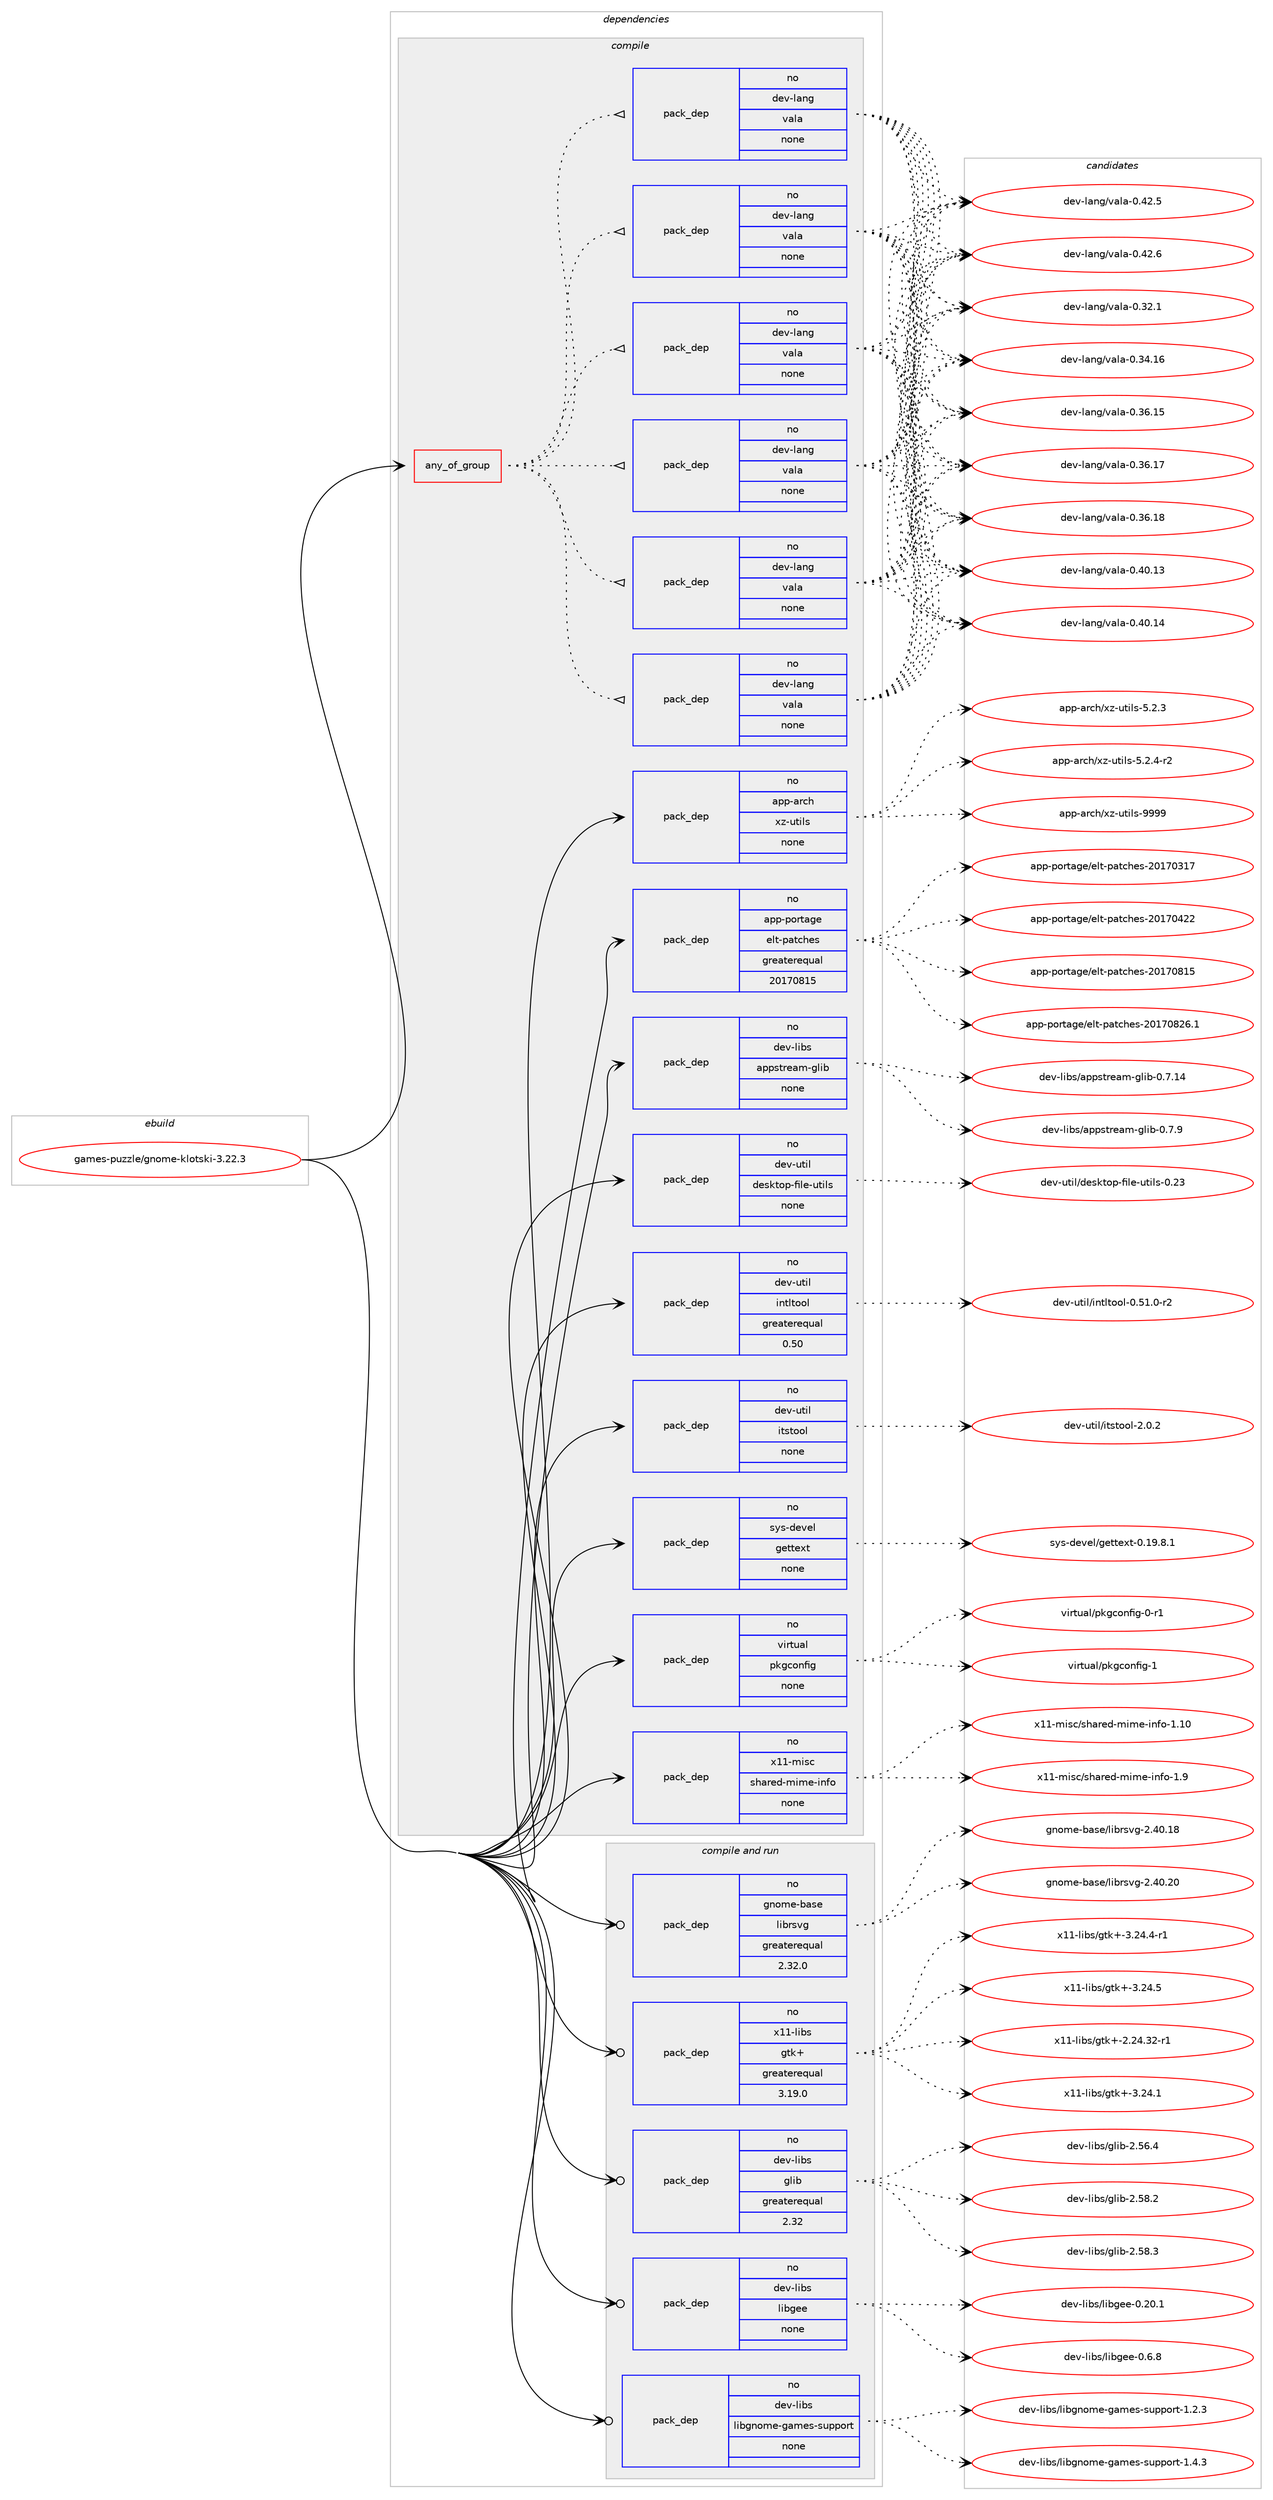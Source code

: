digraph prolog {

# *************
# Graph options
# *************

newrank=true;
concentrate=true;
compound=true;
graph [rankdir=LR,fontname=Helvetica,fontsize=10,ranksep=1.5];#, ranksep=2.5, nodesep=0.2];
edge  [arrowhead=vee];
node  [fontname=Helvetica,fontsize=10];

# **********
# The ebuild
# **********

subgraph cluster_leftcol {
color=gray;
rank=same;
label=<<i>ebuild</i>>;
id [label="games-puzzle/gnome-klotski-3.22.3", color=red, width=4, href="../games-puzzle/gnome-klotski-3.22.3.svg"];
}

# ****************
# The dependencies
# ****************

subgraph cluster_midcol {
color=gray;
label=<<i>dependencies</i>>;
subgraph cluster_compile {
fillcolor="#eeeeee";
style=filled;
label=<<i>compile</i>>;
subgraph any23459 {
dependency1559096 [label=<<TABLE BORDER="0" CELLBORDER="1" CELLSPACING="0" CELLPADDING="4"><TR><TD CELLPADDING="10">any_of_group</TD></TR></TABLE>>, shape=none, color=red];subgraph pack1108131 {
dependency1559097 [label=<<TABLE BORDER="0" CELLBORDER="1" CELLSPACING="0" CELLPADDING="4" WIDTH="220"><TR><TD ROWSPAN="6" CELLPADDING="30">pack_dep</TD></TR><TR><TD WIDTH="110">no</TD></TR><TR><TD>dev-lang</TD></TR><TR><TD>vala</TD></TR><TR><TD>none</TD></TR><TR><TD></TD></TR></TABLE>>, shape=none, color=blue];
}
dependency1559096:e -> dependency1559097:w [weight=20,style="dotted",arrowhead="oinv"];
subgraph pack1108132 {
dependency1559098 [label=<<TABLE BORDER="0" CELLBORDER="1" CELLSPACING="0" CELLPADDING="4" WIDTH="220"><TR><TD ROWSPAN="6" CELLPADDING="30">pack_dep</TD></TR><TR><TD WIDTH="110">no</TD></TR><TR><TD>dev-lang</TD></TR><TR><TD>vala</TD></TR><TR><TD>none</TD></TR><TR><TD></TD></TR></TABLE>>, shape=none, color=blue];
}
dependency1559096:e -> dependency1559098:w [weight=20,style="dotted",arrowhead="oinv"];
subgraph pack1108133 {
dependency1559099 [label=<<TABLE BORDER="0" CELLBORDER="1" CELLSPACING="0" CELLPADDING="4" WIDTH="220"><TR><TD ROWSPAN="6" CELLPADDING="30">pack_dep</TD></TR><TR><TD WIDTH="110">no</TD></TR><TR><TD>dev-lang</TD></TR><TR><TD>vala</TD></TR><TR><TD>none</TD></TR><TR><TD></TD></TR></TABLE>>, shape=none, color=blue];
}
dependency1559096:e -> dependency1559099:w [weight=20,style="dotted",arrowhead="oinv"];
subgraph pack1108134 {
dependency1559100 [label=<<TABLE BORDER="0" CELLBORDER="1" CELLSPACING="0" CELLPADDING="4" WIDTH="220"><TR><TD ROWSPAN="6" CELLPADDING="30">pack_dep</TD></TR><TR><TD WIDTH="110">no</TD></TR><TR><TD>dev-lang</TD></TR><TR><TD>vala</TD></TR><TR><TD>none</TD></TR><TR><TD></TD></TR></TABLE>>, shape=none, color=blue];
}
dependency1559096:e -> dependency1559100:w [weight=20,style="dotted",arrowhead="oinv"];
subgraph pack1108135 {
dependency1559101 [label=<<TABLE BORDER="0" CELLBORDER="1" CELLSPACING="0" CELLPADDING="4" WIDTH="220"><TR><TD ROWSPAN="6" CELLPADDING="30">pack_dep</TD></TR><TR><TD WIDTH="110">no</TD></TR><TR><TD>dev-lang</TD></TR><TR><TD>vala</TD></TR><TR><TD>none</TD></TR><TR><TD></TD></TR></TABLE>>, shape=none, color=blue];
}
dependency1559096:e -> dependency1559101:w [weight=20,style="dotted",arrowhead="oinv"];
subgraph pack1108136 {
dependency1559102 [label=<<TABLE BORDER="0" CELLBORDER="1" CELLSPACING="0" CELLPADDING="4" WIDTH="220"><TR><TD ROWSPAN="6" CELLPADDING="30">pack_dep</TD></TR><TR><TD WIDTH="110">no</TD></TR><TR><TD>dev-lang</TD></TR><TR><TD>vala</TD></TR><TR><TD>none</TD></TR><TR><TD></TD></TR></TABLE>>, shape=none, color=blue];
}
dependency1559096:e -> dependency1559102:w [weight=20,style="dotted",arrowhead="oinv"];
}
id:e -> dependency1559096:w [weight=20,style="solid",arrowhead="vee"];
subgraph pack1108137 {
dependency1559103 [label=<<TABLE BORDER="0" CELLBORDER="1" CELLSPACING="0" CELLPADDING="4" WIDTH="220"><TR><TD ROWSPAN="6" CELLPADDING="30">pack_dep</TD></TR><TR><TD WIDTH="110">no</TD></TR><TR><TD>app-arch</TD></TR><TR><TD>xz-utils</TD></TR><TR><TD>none</TD></TR><TR><TD></TD></TR></TABLE>>, shape=none, color=blue];
}
id:e -> dependency1559103:w [weight=20,style="solid",arrowhead="vee"];
subgraph pack1108138 {
dependency1559104 [label=<<TABLE BORDER="0" CELLBORDER="1" CELLSPACING="0" CELLPADDING="4" WIDTH="220"><TR><TD ROWSPAN="6" CELLPADDING="30">pack_dep</TD></TR><TR><TD WIDTH="110">no</TD></TR><TR><TD>app-portage</TD></TR><TR><TD>elt-patches</TD></TR><TR><TD>greaterequal</TD></TR><TR><TD>20170815</TD></TR></TABLE>>, shape=none, color=blue];
}
id:e -> dependency1559104:w [weight=20,style="solid",arrowhead="vee"];
subgraph pack1108139 {
dependency1559105 [label=<<TABLE BORDER="0" CELLBORDER="1" CELLSPACING="0" CELLPADDING="4" WIDTH="220"><TR><TD ROWSPAN="6" CELLPADDING="30">pack_dep</TD></TR><TR><TD WIDTH="110">no</TD></TR><TR><TD>dev-libs</TD></TR><TR><TD>appstream-glib</TD></TR><TR><TD>none</TD></TR><TR><TD></TD></TR></TABLE>>, shape=none, color=blue];
}
id:e -> dependency1559105:w [weight=20,style="solid",arrowhead="vee"];
subgraph pack1108140 {
dependency1559106 [label=<<TABLE BORDER="0" CELLBORDER="1" CELLSPACING="0" CELLPADDING="4" WIDTH="220"><TR><TD ROWSPAN="6" CELLPADDING="30">pack_dep</TD></TR><TR><TD WIDTH="110">no</TD></TR><TR><TD>dev-util</TD></TR><TR><TD>desktop-file-utils</TD></TR><TR><TD>none</TD></TR><TR><TD></TD></TR></TABLE>>, shape=none, color=blue];
}
id:e -> dependency1559106:w [weight=20,style="solid",arrowhead="vee"];
subgraph pack1108141 {
dependency1559107 [label=<<TABLE BORDER="0" CELLBORDER="1" CELLSPACING="0" CELLPADDING="4" WIDTH="220"><TR><TD ROWSPAN="6" CELLPADDING="30">pack_dep</TD></TR><TR><TD WIDTH="110">no</TD></TR><TR><TD>dev-util</TD></TR><TR><TD>intltool</TD></TR><TR><TD>greaterequal</TD></TR><TR><TD>0.50</TD></TR></TABLE>>, shape=none, color=blue];
}
id:e -> dependency1559107:w [weight=20,style="solid",arrowhead="vee"];
subgraph pack1108142 {
dependency1559108 [label=<<TABLE BORDER="0" CELLBORDER="1" CELLSPACING="0" CELLPADDING="4" WIDTH="220"><TR><TD ROWSPAN="6" CELLPADDING="30">pack_dep</TD></TR><TR><TD WIDTH="110">no</TD></TR><TR><TD>dev-util</TD></TR><TR><TD>itstool</TD></TR><TR><TD>none</TD></TR><TR><TD></TD></TR></TABLE>>, shape=none, color=blue];
}
id:e -> dependency1559108:w [weight=20,style="solid",arrowhead="vee"];
subgraph pack1108143 {
dependency1559109 [label=<<TABLE BORDER="0" CELLBORDER="1" CELLSPACING="0" CELLPADDING="4" WIDTH="220"><TR><TD ROWSPAN="6" CELLPADDING="30">pack_dep</TD></TR><TR><TD WIDTH="110">no</TD></TR><TR><TD>sys-devel</TD></TR><TR><TD>gettext</TD></TR><TR><TD>none</TD></TR><TR><TD></TD></TR></TABLE>>, shape=none, color=blue];
}
id:e -> dependency1559109:w [weight=20,style="solid",arrowhead="vee"];
subgraph pack1108144 {
dependency1559110 [label=<<TABLE BORDER="0" CELLBORDER="1" CELLSPACING="0" CELLPADDING="4" WIDTH="220"><TR><TD ROWSPAN="6" CELLPADDING="30">pack_dep</TD></TR><TR><TD WIDTH="110">no</TD></TR><TR><TD>virtual</TD></TR><TR><TD>pkgconfig</TD></TR><TR><TD>none</TD></TR><TR><TD></TD></TR></TABLE>>, shape=none, color=blue];
}
id:e -> dependency1559110:w [weight=20,style="solid",arrowhead="vee"];
subgraph pack1108145 {
dependency1559111 [label=<<TABLE BORDER="0" CELLBORDER="1" CELLSPACING="0" CELLPADDING="4" WIDTH="220"><TR><TD ROWSPAN="6" CELLPADDING="30">pack_dep</TD></TR><TR><TD WIDTH="110">no</TD></TR><TR><TD>x11-misc</TD></TR><TR><TD>shared-mime-info</TD></TR><TR><TD>none</TD></TR><TR><TD></TD></TR></TABLE>>, shape=none, color=blue];
}
id:e -> dependency1559111:w [weight=20,style="solid",arrowhead="vee"];
}
subgraph cluster_compileandrun {
fillcolor="#eeeeee";
style=filled;
label=<<i>compile and run</i>>;
subgraph pack1108146 {
dependency1559112 [label=<<TABLE BORDER="0" CELLBORDER="1" CELLSPACING="0" CELLPADDING="4" WIDTH="220"><TR><TD ROWSPAN="6" CELLPADDING="30">pack_dep</TD></TR><TR><TD WIDTH="110">no</TD></TR><TR><TD>dev-libs</TD></TR><TR><TD>glib</TD></TR><TR><TD>greaterequal</TD></TR><TR><TD>2.32</TD></TR></TABLE>>, shape=none, color=blue];
}
id:e -> dependency1559112:w [weight=20,style="solid",arrowhead="odotvee"];
subgraph pack1108147 {
dependency1559113 [label=<<TABLE BORDER="0" CELLBORDER="1" CELLSPACING="0" CELLPADDING="4" WIDTH="220"><TR><TD ROWSPAN="6" CELLPADDING="30">pack_dep</TD></TR><TR><TD WIDTH="110">no</TD></TR><TR><TD>dev-libs</TD></TR><TR><TD>libgee</TD></TR><TR><TD>none</TD></TR><TR><TD></TD></TR></TABLE>>, shape=none, color=blue];
}
id:e -> dependency1559113:w [weight=20,style="solid",arrowhead="odotvee"];
subgraph pack1108148 {
dependency1559114 [label=<<TABLE BORDER="0" CELLBORDER="1" CELLSPACING="0" CELLPADDING="4" WIDTH="220"><TR><TD ROWSPAN="6" CELLPADDING="30">pack_dep</TD></TR><TR><TD WIDTH="110">no</TD></TR><TR><TD>dev-libs</TD></TR><TR><TD>libgnome-games-support</TD></TR><TR><TD>none</TD></TR><TR><TD></TD></TR></TABLE>>, shape=none, color=blue];
}
id:e -> dependency1559114:w [weight=20,style="solid",arrowhead="odotvee"];
subgraph pack1108149 {
dependency1559115 [label=<<TABLE BORDER="0" CELLBORDER="1" CELLSPACING="0" CELLPADDING="4" WIDTH="220"><TR><TD ROWSPAN="6" CELLPADDING="30">pack_dep</TD></TR><TR><TD WIDTH="110">no</TD></TR><TR><TD>gnome-base</TD></TR><TR><TD>librsvg</TD></TR><TR><TD>greaterequal</TD></TR><TR><TD>2.32.0</TD></TR></TABLE>>, shape=none, color=blue];
}
id:e -> dependency1559115:w [weight=20,style="solid",arrowhead="odotvee"];
subgraph pack1108150 {
dependency1559116 [label=<<TABLE BORDER="0" CELLBORDER="1" CELLSPACING="0" CELLPADDING="4" WIDTH="220"><TR><TD ROWSPAN="6" CELLPADDING="30">pack_dep</TD></TR><TR><TD WIDTH="110">no</TD></TR><TR><TD>x11-libs</TD></TR><TR><TD>gtk+</TD></TR><TR><TD>greaterequal</TD></TR><TR><TD>3.19.0</TD></TR></TABLE>>, shape=none, color=blue];
}
id:e -> dependency1559116:w [weight=20,style="solid",arrowhead="odotvee"];
}
subgraph cluster_run {
fillcolor="#eeeeee";
style=filled;
label=<<i>run</i>>;
}
}

# **************
# The candidates
# **************

subgraph cluster_choices {
rank=same;
color=gray;
label=<<i>candidates</i>>;

subgraph choice1108131 {
color=black;
nodesep=1;
choice100101118451089711010347118971089745484651504649 [label="dev-lang/vala-0.32.1", color=red, width=4,href="../dev-lang/vala-0.32.1.svg"];
choice10010111845108971101034711897108974548465152464954 [label="dev-lang/vala-0.34.16", color=red, width=4,href="../dev-lang/vala-0.34.16.svg"];
choice10010111845108971101034711897108974548465154464953 [label="dev-lang/vala-0.36.15", color=red, width=4,href="../dev-lang/vala-0.36.15.svg"];
choice10010111845108971101034711897108974548465154464955 [label="dev-lang/vala-0.36.17", color=red, width=4,href="../dev-lang/vala-0.36.17.svg"];
choice10010111845108971101034711897108974548465154464956 [label="dev-lang/vala-0.36.18", color=red, width=4,href="../dev-lang/vala-0.36.18.svg"];
choice10010111845108971101034711897108974548465248464951 [label="dev-lang/vala-0.40.13", color=red, width=4,href="../dev-lang/vala-0.40.13.svg"];
choice10010111845108971101034711897108974548465248464952 [label="dev-lang/vala-0.40.14", color=red, width=4,href="../dev-lang/vala-0.40.14.svg"];
choice100101118451089711010347118971089745484652504653 [label="dev-lang/vala-0.42.5", color=red, width=4,href="../dev-lang/vala-0.42.5.svg"];
choice100101118451089711010347118971089745484652504654 [label="dev-lang/vala-0.42.6", color=red, width=4,href="../dev-lang/vala-0.42.6.svg"];
dependency1559097:e -> choice100101118451089711010347118971089745484651504649:w [style=dotted,weight="100"];
dependency1559097:e -> choice10010111845108971101034711897108974548465152464954:w [style=dotted,weight="100"];
dependency1559097:e -> choice10010111845108971101034711897108974548465154464953:w [style=dotted,weight="100"];
dependency1559097:e -> choice10010111845108971101034711897108974548465154464955:w [style=dotted,weight="100"];
dependency1559097:e -> choice10010111845108971101034711897108974548465154464956:w [style=dotted,weight="100"];
dependency1559097:e -> choice10010111845108971101034711897108974548465248464951:w [style=dotted,weight="100"];
dependency1559097:e -> choice10010111845108971101034711897108974548465248464952:w [style=dotted,weight="100"];
dependency1559097:e -> choice100101118451089711010347118971089745484652504653:w [style=dotted,weight="100"];
dependency1559097:e -> choice100101118451089711010347118971089745484652504654:w [style=dotted,weight="100"];
}
subgraph choice1108132 {
color=black;
nodesep=1;
choice100101118451089711010347118971089745484651504649 [label="dev-lang/vala-0.32.1", color=red, width=4,href="../dev-lang/vala-0.32.1.svg"];
choice10010111845108971101034711897108974548465152464954 [label="dev-lang/vala-0.34.16", color=red, width=4,href="../dev-lang/vala-0.34.16.svg"];
choice10010111845108971101034711897108974548465154464953 [label="dev-lang/vala-0.36.15", color=red, width=4,href="../dev-lang/vala-0.36.15.svg"];
choice10010111845108971101034711897108974548465154464955 [label="dev-lang/vala-0.36.17", color=red, width=4,href="../dev-lang/vala-0.36.17.svg"];
choice10010111845108971101034711897108974548465154464956 [label="dev-lang/vala-0.36.18", color=red, width=4,href="../dev-lang/vala-0.36.18.svg"];
choice10010111845108971101034711897108974548465248464951 [label="dev-lang/vala-0.40.13", color=red, width=4,href="../dev-lang/vala-0.40.13.svg"];
choice10010111845108971101034711897108974548465248464952 [label="dev-lang/vala-0.40.14", color=red, width=4,href="../dev-lang/vala-0.40.14.svg"];
choice100101118451089711010347118971089745484652504653 [label="dev-lang/vala-0.42.5", color=red, width=4,href="../dev-lang/vala-0.42.5.svg"];
choice100101118451089711010347118971089745484652504654 [label="dev-lang/vala-0.42.6", color=red, width=4,href="../dev-lang/vala-0.42.6.svg"];
dependency1559098:e -> choice100101118451089711010347118971089745484651504649:w [style=dotted,weight="100"];
dependency1559098:e -> choice10010111845108971101034711897108974548465152464954:w [style=dotted,weight="100"];
dependency1559098:e -> choice10010111845108971101034711897108974548465154464953:w [style=dotted,weight="100"];
dependency1559098:e -> choice10010111845108971101034711897108974548465154464955:w [style=dotted,weight="100"];
dependency1559098:e -> choice10010111845108971101034711897108974548465154464956:w [style=dotted,weight="100"];
dependency1559098:e -> choice10010111845108971101034711897108974548465248464951:w [style=dotted,weight="100"];
dependency1559098:e -> choice10010111845108971101034711897108974548465248464952:w [style=dotted,weight="100"];
dependency1559098:e -> choice100101118451089711010347118971089745484652504653:w [style=dotted,weight="100"];
dependency1559098:e -> choice100101118451089711010347118971089745484652504654:w [style=dotted,weight="100"];
}
subgraph choice1108133 {
color=black;
nodesep=1;
choice100101118451089711010347118971089745484651504649 [label="dev-lang/vala-0.32.1", color=red, width=4,href="../dev-lang/vala-0.32.1.svg"];
choice10010111845108971101034711897108974548465152464954 [label="dev-lang/vala-0.34.16", color=red, width=4,href="../dev-lang/vala-0.34.16.svg"];
choice10010111845108971101034711897108974548465154464953 [label="dev-lang/vala-0.36.15", color=red, width=4,href="../dev-lang/vala-0.36.15.svg"];
choice10010111845108971101034711897108974548465154464955 [label="dev-lang/vala-0.36.17", color=red, width=4,href="../dev-lang/vala-0.36.17.svg"];
choice10010111845108971101034711897108974548465154464956 [label="dev-lang/vala-0.36.18", color=red, width=4,href="../dev-lang/vala-0.36.18.svg"];
choice10010111845108971101034711897108974548465248464951 [label="dev-lang/vala-0.40.13", color=red, width=4,href="../dev-lang/vala-0.40.13.svg"];
choice10010111845108971101034711897108974548465248464952 [label="dev-lang/vala-0.40.14", color=red, width=4,href="../dev-lang/vala-0.40.14.svg"];
choice100101118451089711010347118971089745484652504653 [label="dev-lang/vala-0.42.5", color=red, width=4,href="../dev-lang/vala-0.42.5.svg"];
choice100101118451089711010347118971089745484652504654 [label="dev-lang/vala-0.42.6", color=red, width=4,href="../dev-lang/vala-0.42.6.svg"];
dependency1559099:e -> choice100101118451089711010347118971089745484651504649:w [style=dotted,weight="100"];
dependency1559099:e -> choice10010111845108971101034711897108974548465152464954:w [style=dotted,weight="100"];
dependency1559099:e -> choice10010111845108971101034711897108974548465154464953:w [style=dotted,weight="100"];
dependency1559099:e -> choice10010111845108971101034711897108974548465154464955:w [style=dotted,weight="100"];
dependency1559099:e -> choice10010111845108971101034711897108974548465154464956:w [style=dotted,weight="100"];
dependency1559099:e -> choice10010111845108971101034711897108974548465248464951:w [style=dotted,weight="100"];
dependency1559099:e -> choice10010111845108971101034711897108974548465248464952:w [style=dotted,weight="100"];
dependency1559099:e -> choice100101118451089711010347118971089745484652504653:w [style=dotted,weight="100"];
dependency1559099:e -> choice100101118451089711010347118971089745484652504654:w [style=dotted,weight="100"];
}
subgraph choice1108134 {
color=black;
nodesep=1;
choice100101118451089711010347118971089745484651504649 [label="dev-lang/vala-0.32.1", color=red, width=4,href="../dev-lang/vala-0.32.1.svg"];
choice10010111845108971101034711897108974548465152464954 [label="dev-lang/vala-0.34.16", color=red, width=4,href="../dev-lang/vala-0.34.16.svg"];
choice10010111845108971101034711897108974548465154464953 [label="dev-lang/vala-0.36.15", color=red, width=4,href="../dev-lang/vala-0.36.15.svg"];
choice10010111845108971101034711897108974548465154464955 [label="dev-lang/vala-0.36.17", color=red, width=4,href="../dev-lang/vala-0.36.17.svg"];
choice10010111845108971101034711897108974548465154464956 [label="dev-lang/vala-0.36.18", color=red, width=4,href="../dev-lang/vala-0.36.18.svg"];
choice10010111845108971101034711897108974548465248464951 [label="dev-lang/vala-0.40.13", color=red, width=4,href="../dev-lang/vala-0.40.13.svg"];
choice10010111845108971101034711897108974548465248464952 [label="dev-lang/vala-0.40.14", color=red, width=4,href="../dev-lang/vala-0.40.14.svg"];
choice100101118451089711010347118971089745484652504653 [label="dev-lang/vala-0.42.5", color=red, width=4,href="../dev-lang/vala-0.42.5.svg"];
choice100101118451089711010347118971089745484652504654 [label="dev-lang/vala-0.42.6", color=red, width=4,href="../dev-lang/vala-0.42.6.svg"];
dependency1559100:e -> choice100101118451089711010347118971089745484651504649:w [style=dotted,weight="100"];
dependency1559100:e -> choice10010111845108971101034711897108974548465152464954:w [style=dotted,weight="100"];
dependency1559100:e -> choice10010111845108971101034711897108974548465154464953:w [style=dotted,weight="100"];
dependency1559100:e -> choice10010111845108971101034711897108974548465154464955:w [style=dotted,weight="100"];
dependency1559100:e -> choice10010111845108971101034711897108974548465154464956:w [style=dotted,weight="100"];
dependency1559100:e -> choice10010111845108971101034711897108974548465248464951:w [style=dotted,weight="100"];
dependency1559100:e -> choice10010111845108971101034711897108974548465248464952:w [style=dotted,weight="100"];
dependency1559100:e -> choice100101118451089711010347118971089745484652504653:w [style=dotted,weight="100"];
dependency1559100:e -> choice100101118451089711010347118971089745484652504654:w [style=dotted,weight="100"];
}
subgraph choice1108135 {
color=black;
nodesep=1;
choice100101118451089711010347118971089745484651504649 [label="dev-lang/vala-0.32.1", color=red, width=4,href="../dev-lang/vala-0.32.1.svg"];
choice10010111845108971101034711897108974548465152464954 [label="dev-lang/vala-0.34.16", color=red, width=4,href="../dev-lang/vala-0.34.16.svg"];
choice10010111845108971101034711897108974548465154464953 [label="dev-lang/vala-0.36.15", color=red, width=4,href="../dev-lang/vala-0.36.15.svg"];
choice10010111845108971101034711897108974548465154464955 [label="dev-lang/vala-0.36.17", color=red, width=4,href="../dev-lang/vala-0.36.17.svg"];
choice10010111845108971101034711897108974548465154464956 [label="dev-lang/vala-0.36.18", color=red, width=4,href="../dev-lang/vala-0.36.18.svg"];
choice10010111845108971101034711897108974548465248464951 [label="dev-lang/vala-0.40.13", color=red, width=4,href="../dev-lang/vala-0.40.13.svg"];
choice10010111845108971101034711897108974548465248464952 [label="dev-lang/vala-0.40.14", color=red, width=4,href="../dev-lang/vala-0.40.14.svg"];
choice100101118451089711010347118971089745484652504653 [label="dev-lang/vala-0.42.5", color=red, width=4,href="../dev-lang/vala-0.42.5.svg"];
choice100101118451089711010347118971089745484652504654 [label="dev-lang/vala-0.42.6", color=red, width=4,href="../dev-lang/vala-0.42.6.svg"];
dependency1559101:e -> choice100101118451089711010347118971089745484651504649:w [style=dotted,weight="100"];
dependency1559101:e -> choice10010111845108971101034711897108974548465152464954:w [style=dotted,weight="100"];
dependency1559101:e -> choice10010111845108971101034711897108974548465154464953:w [style=dotted,weight="100"];
dependency1559101:e -> choice10010111845108971101034711897108974548465154464955:w [style=dotted,weight="100"];
dependency1559101:e -> choice10010111845108971101034711897108974548465154464956:w [style=dotted,weight="100"];
dependency1559101:e -> choice10010111845108971101034711897108974548465248464951:w [style=dotted,weight="100"];
dependency1559101:e -> choice10010111845108971101034711897108974548465248464952:w [style=dotted,weight="100"];
dependency1559101:e -> choice100101118451089711010347118971089745484652504653:w [style=dotted,weight="100"];
dependency1559101:e -> choice100101118451089711010347118971089745484652504654:w [style=dotted,weight="100"];
}
subgraph choice1108136 {
color=black;
nodesep=1;
choice100101118451089711010347118971089745484651504649 [label="dev-lang/vala-0.32.1", color=red, width=4,href="../dev-lang/vala-0.32.1.svg"];
choice10010111845108971101034711897108974548465152464954 [label="dev-lang/vala-0.34.16", color=red, width=4,href="../dev-lang/vala-0.34.16.svg"];
choice10010111845108971101034711897108974548465154464953 [label="dev-lang/vala-0.36.15", color=red, width=4,href="../dev-lang/vala-0.36.15.svg"];
choice10010111845108971101034711897108974548465154464955 [label="dev-lang/vala-0.36.17", color=red, width=4,href="../dev-lang/vala-0.36.17.svg"];
choice10010111845108971101034711897108974548465154464956 [label="dev-lang/vala-0.36.18", color=red, width=4,href="../dev-lang/vala-0.36.18.svg"];
choice10010111845108971101034711897108974548465248464951 [label="dev-lang/vala-0.40.13", color=red, width=4,href="../dev-lang/vala-0.40.13.svg"];
choice10010111845108971101034711897108974548465248464952 [label="dev-lang/vala-0.40.14", color=red, width=4,href="../dev-lang/vala-0.40.14.svg"];
choice100101118451089711010347118971089745484652504653 [label="dev-lang/vala-0.42.5", color=red, width=4,href="../dev-lang/vala-0.42.5.svg"];
choice100101118451089711010347118971089745484652504654 [label="dev-lang/vala-0.42.6", color=red, width=4,href="../dev-lang/vala-0.42.6.svg"];
dependency1559102:e -> choice100101118451089711010347118971089745484651504649:w [style=dotted,weight="100"];
dependency1559102:e -> choice10010111845108971101034711897108974548465152464954:w [style=dotted,weight="100"];
dependency1559102:e -> choice10010111845108971101034711897108974548465154464953:w [style=dotted,weight="100"];
dependency1559102:e -> choice10010111845108971101034711897108974548465154464955:w [style=dotted,weight="100"];
dependency1559102:e -> choice10010111845108971101034711897108974548465154464956:w [style=dotted,weight="100"];
dependency1559102:e -> choice10010111845108971101034711897108974548465248464951:w [style=dotted,weight="100"];
dependency1559102:e -> choice10010111845108971101034711897108974548465248464952:w [style=dotted,weight="100"];
dependency1559102:e -> choice100101118451089711010347118971089745484652504653:w [style=dotted,weight="100"];
dependency1559102:e -> choice100101118451089711010347118971089745484652504654:w [style=dotted,weight="100"];
}
subgraph choice1108137 {
color=black;
nodesep=1;
choice971121124597114991044712012245117116105108115455346504651 [label="app-arch/xz-utils-5.2.3", color=red, width=4,href="../app-arch/xz-utils-5.2.3.svg"];
choice9711211245971149910447120122451171161051081154553465046524511450 [label="app-arch/xz-utils-5.2.4-r2", color=red, width=4,href="../app-arch/xz-utils-5.2.4-r2.svg"];
choice9711211245971149910447120122451171161051081154557575757 [label="app-arch/xz-utils-9999", color=red, width=4,href="../app-arch/xz-utils-9999.svg"];
dependency1559103:e -> choice971121124597114991044712012245117116105108115455346504651:w [style=dotted,weight="100"];
dependency1559103:e -> choice9711211245971149910447120122451171161051081154553465046524511450:w [style=dotted,weight="100"];
dependency1559103:e -> choice9711211245971149910447120122451171161051081154557575757:w [style=dotted,weight="100"];
}
subgraph choice1108138 {
color=black;
nodesep=1;
choice97112112451121111141169710310147101108116451129711699104101115455048495548514955 [label="app-portage/elt-patches-20170317", color=red, width=4,href="../app-portage/elt-patches-20170317.svg"];
choice97112112451121111141169710310147101108116451129711699104101115455048495548525050 [label="app-portage/elt-patches-20170422", color=red, width=4,href="../app-portage/elt-patches-20170422.svg"];
choice97112112451121111141169710310147101108116451129711699104101115455048495548564953 [label="app-portage/elt-patches-20170815", color=red, width=4,href="../app-portage/elt-patches-20170815.svg"];
choice971121124511211111411697103101471011081164511297116991041011154550484955485650544649 [label="app-portage/elt-patches-20170826.1", color=red, width=4,href="../app-portage/elt-patches-20170826.1.svg"];
dependency1559104:e -> choice97112112451121111141169710310147101108116451129711699104101115455048495548514955:w [style=dotted,weight="100"];
dependency1559104:e -> choice97112112451121111141169710310147101108116451129711699104101115455048495548525050:w [style=dotted,weight="100"];
dependency1559104:e -> choice97112112451121111141169710310147101108116451129711699104101115455048495548564953:w [style=dotted,weight="100"];
dependency1559104:e -> choice971121124511211111411697103101471011081164511297116991041011154550484955485650544649:w [style=dotted,weight="100"];
}
subgraph choice1108139 {
color=black;
nodesep=1;
choice1001011184510810598115479711211211511611410197109451031081059845484655464952 [label="dev-libs/appstream-glib-0.7.14", color=red, width=4,href="../dev-libs/appstream-glib-0.7.14.svg"];
choice10010111845108105981154797112112115116114101971094510310810598454846554657 [label="dev-libs/appstream-glib-0.7.9", color=red, width=4,href="../dev-libs/appstream-glib-0.7.9.svg"];
dependency1559105:e -> choice1001011184510810598115479711211211511611410197109451031081059845484655464952:w [style=dotted,weight="100"];
dependency1559105:e -> choice10010111845108105981154797112112115116114101971094510310810598454846554657:w [style=dotted,weight="100"];
}
subgraph choice1108140 {
color=black;
nodesep=1;
choice100101118451171161051084710010111510711611111245102105108101451171161051081154548465051 [label="dev-util/desktop-file-utils-0.23", color=red, width=4,href="../dev-util/desktop-file-utils-0.23.svg"];
dependency1559106:e -> choice100101118451171161051084710010111510711611111245102105108101451171161051081154548465051:w [style=dotted,weight="100"];
}
subgraph choice1108141 {
color=black;
nodesep=1;
choice1001011184511711610510847105110116108116111111108454846534946484511450 [label="dev-util/intltool-0.51.0-r2", color=red, width=4,href="../dev-util/intltool-0.51.0-r2.svg"];
dependency1559107:e -> choice1001011184511711610510847105110116108116111111108454846534946484511450:w [style=dotted,weight="100"];
}
subgraph choice1108142 {
color=black;
nodesep=1;
choice1001011184511711610510847105116115116111111108455046484650 [label="dev-util/itstool-2.0.2", color=red, width=4,href="../dev-util/itstool-2.0.2.svg"];
dependency1559108:e -> choice1001011184511711610510847105116115116111111108455046484650:w [style=dotted,weight="100"];
}
subgraph choice1108143 {
color=black;
nodesep=1;
choice1151211154510010111810110847103101116116101120116454846495746564649 [label="sys-devel/gettext-0.19.8.1", color=red, width=4,href="../sys-devel/gettext-0.19.8.1.svg"];
dependency1559109:e -> choice1151211154510010111810110847103101116116101120116454846495746564649:w [style=dotted,weight="100"];
}
subgraph choice1108144 {
color=black;
nodesep=1;
choice11810511411611797108471121071039911111010210510345484511449 [label="virtual/pkgconfig-0-r1", color=red, width=4,href="../virtual/pkgconfig-0-r1.svg"];
choice1181051141161179710847112107103991111101021051034549 [label="virtual/pkgconfig-1", color=red, width=4,href="../virtual/pkgconfig-1.svg"];
dependency1559110:e -> choice11810511411611797108471121071039911111010210510345484511449:w [style=dotted,weight="100"];
dependency1559110:e -> choice1181051141161179710847112107103991111101021051034549:w [style=dotted,weight="100"];
}
subgraph choice1108145 {
color=black;
nodesep=1;
choice12049494510910511599471151049711410110045109105109101451051101021114549464948 [label="x11-misc/shared-mime-info-1.10", color=red, width=4,href="../x11-misc/shared-mime-info-1.10.svg"];
choice120494945109105115994711510497114101100451091051091014510511010211145494657 [label="x11-misc/shared-mime-info-1.9", color=red, width=4,href="../x11-misc/shared-mime-info-1.9.svg"];
dependency1559111:e -> choice12049494510910511599471151049711410110045109105109101451051101021114549464948:w [style=dotted,weight="100"];
dependency1559111:e -> choice120494945109105115994711510497114101100451091051091014510511010211145494657:w [style=dotted,weight="100"];
}
subgraph choice1108146 {
color=black;
nodesep=1;
choice1001011184510810598115471031081059845504653544652 [label="dev-libs/glib-2.56.4", color=red, width=4,href="../dev-libs/glib-2.56.4.svg"];
choice1001011184510810598115471031081059845504653564650 [label="dev-libs/glib-2.58.2", color=red, width=4,href="../dev-libs/glib-2.58.2.svg"];
choice1001011184510810598115471031081059845504653564651 [label="dev-libs/glib-2.58.3", color=red, width=4,href="../dev-libs/glib-2.58.3.svg"];
dependency1559112:e -> choice1001011184510810598115471031081059845504653544652:w [style=dotted,weight="100"];
dependency1559112:e -> choice1001011184510810598115471031081059845504653564650:w [style=dotted,weight="100"];
dependency1559112:e -> choice1001011184510810598115471031081059845504653564651:w [style=dotted,weight="100"];
}
subgraph choice1108147 {
color=black;
nodesep=1;
choice1001011184510810598115471081059810310110145484650484649 [label="dev-libs/libgee-0.20.1", color=red, width=4,href="../dev-libs/libgee-0.20.1.svg"];
choice10010111845108105981154710810598103101101454846544656 [label="dev-libs/libgee-0.6.8", color=red, width=4,href="../dev-libs/libgee-0.6.8.svg"];
dependency1559113:e -> choice1001011184510810598115471081059810310110145484650484649:w [style=dotted,weight="100"];
dependency1559113:e -> choice10010111845108105981154710810598103101101454846544656:w [style=dotted,weight="100"];
}
subgraph choice1108148 {
color=black;
nodesep=1;
choice10010111845108105981154710810598103110111109101451039710910111545115117112112111114116454946504651 [label="dev-libs/libgnome-games-support-1.2.3", color=red, width=4,href="../dev-libs/libgnome-games-support-1.2.3.svg"];
choice10010111845108105981154710810598103110111109101451039710910111545115117112112111114116454946524651 [label="dev-libs/libgnome-games-support-1.4.3", color=red, width=4,href="../dev-libs/libgnome-games-support-1.4.3.svg"];
dependency1559114:e -> choice10010111845108105981154710810598103110111109101451039710910111545115117112112111114116454946504651:w [style=dotted,weight="100"];
dependency1559114:e -> choice10010111845108105981154710810598103110111109101451039710910111545115117112112111114116454946524651:w [style=dotted,weight="100"];
}
subgraph choice1108149 {
color=black;
nodesep=1;
choice10311011110910145989711510147108105981141151181034550465248464956 [label="gnome-base/librsvg-2.40.18", color=red, width=4,href="../gnome-base/librsvg-2.40.18.svg"];
choice10311011110910145989711510147108105981141151181034550465248465048 [label="gnome-base/librsvg-2.40.20", color=red, width=4,href="../gnome-base/librsvg-2.40.20.svg"];
dependency1559115:e -> choice10311011110910145989711510147108105981141151181034550465248464956:w [style=dotted,weight="100"];
dependency1559115:e -> choice10311011110910145989711510147108105981141151181034550465248465048:w [style=dotted,weight="100"];
}
subgraph choice1108150 {
color=black;
nodesep=1;
choice12049494510810598115471031161074345504650524651504511449 [label="x11-libs/gtk+-2.24.32-r1", color=red, width=4,href="../x11-libs/gtk+-2.24.32-r1.svg"];
choice12049494510810598115471031161074345514650524649 [label="x11-libs/gtk+-3.24.1", color=red, width=4,href="../x11-libs/gtk+-3.24.1.svg"];
choice120494945108105981154710311610743455146505246524511449 [label="x11-libs/gtk+-3.24.4-r1", color=red, width=4,href="../x11-libs/gtk+-3.24.4-r1.svg"];
choice12049494510810598115471031161074345514650524653 [label="x11-libs/gtk+-3.24.5", color=red, width=4,href="../x11-libs/gtk+-3.24.5.svg"];
dependency1559116:e -> choice12049494510810598115471031161074345504650524651504511449:w [style=dotted,weight="100"];
dependency1559116:e -> choice12049494510810598115471031161074345514650524649:w [style=dotted,weight="100"];
dependency1559116:e -> choice120494945108105981154710311610743455146505246524511449:w [style=dotted,weight="100"];
dependency1559116:e -> choice12049494510810598115471031161074345514650524653:w [style=dotted,weight="100"];
}
}

}
